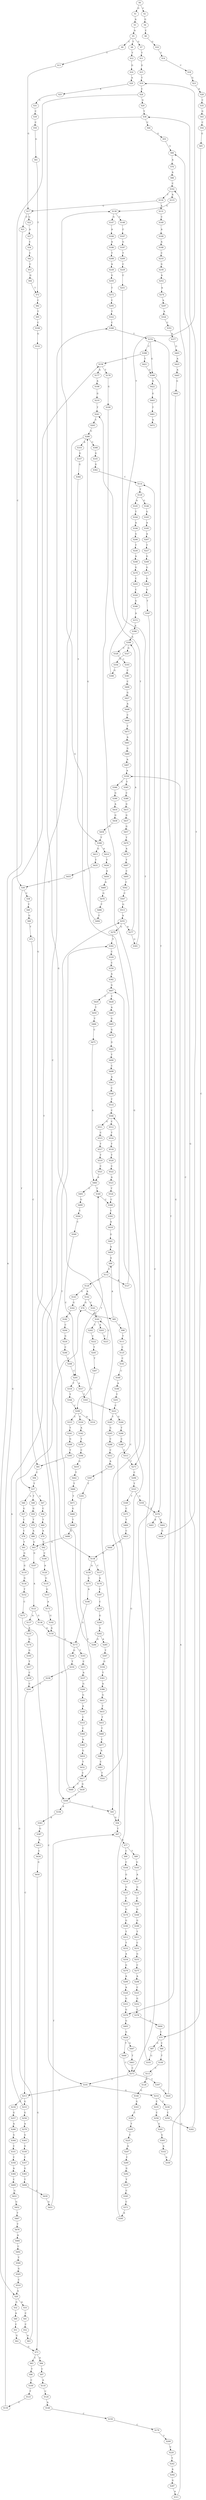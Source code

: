 strict digraph  {
	S0 -> S1 [ label = G ];
	S0 -> S2 [ label = C ];
	S1 -> S3 [ label = A ];
	S2 -> S4 [ label = G ];
	S3 -> S5 [ label = A ];
	S4 -> S6 [ label = C ];
	S5 -> S7 [ label = G ];
	S5 -> S8 [ label = T ];
	S5 -> S9 [ label = C ];
	S6 -> S10 [ label = G ];
	S7 -> S11 [ label = T ];
	S8 -> S12 [ label = T ];
	S9 -> S13 [ label = T ];
	S10 -> S14 [ label = T ];
	S11 -> S15 [ label = G ];
	S12 -> S16 [ label = G ];
	S13 -> S17 [ label = G ];
	S14 -> S18 [ label = C ];
	S15 -> S19 [ label = T ];
	S16 -> S20 [ label = A ];
	S17 -> S21 [ label = C ];
	S17 -> S22 [ label = G ];
	S18 -> S23 [ label = G ];
	S19 -> S24 [ label = C ];
	S20 -> S25 [ label = A ];
	S21 -> S26 [ label = A ];
	S22 -> S27 [ label = A ];
	S23 -> S28 [ label = A ];
	S24 -> S29 [ label = G ];
	S24 -> S30 [ label = C ];
	S25 -> S31 [ label = C ];
	S26 -> S32 [ label = G ];
	S26 -> S33 [ label = A ];
	S27 -> S34 [ label = C ];
	S28 -> S35 [ label = C ];
	S29 -> S36 [ label = T ];
	S30 -> S37 [ label = T ];
	S30 -> S38 [ label = C ];
	S31 -> S39 [ label = C ];
	S32 -> S40 [ label = A ];
	S33 -> S41 [ label = C ];
	S34 -> S42 [ label = C ];
	S35 -> S43 [ label = G ];
	S36 -> S44 [ label = C ];
	S36 -> S45 [ label = G ];
	S37 -> S46 [ label = G ];
	S37 -> S47 [ label = A ];
	S37 -> S48 [ label = T ];
	S38 -> S49 [ label = T ];
	S39 -> S50 [ label = C ];
	S40 -> S51 [ label = C ];
	S41 -> S52 [ label = C ];
	S42 -> S53 [ label = C ];
	S43 -> S54 [ label = C ];
	S44 -> S55 [ label = G ];
	S45 -> S56 [ label = G ];
	S46 -> S57 [ label = G ];
	S47 -> S58 [ label = C ];
	S48 -> S59 [ label = G ];
	S49 -> S60 [ label = G ];
	S50 -> S61 [ label = G ];
	S51 -> S62 [ label = G ];
	S52 -> S63 [ label = A ];
	S53 -> S64 [ label = G ];
	S54 -> S65 [ label = G ];
	S55 -> S66 [ label = G ];
	S56 -> S67 [ label = T ];
	S57 -> S68 [ label = C ];
	S58 -> S69 [ label = T ];
	S59 -> S70 [ label = T ];
	S60 -> S71 [ label = T ];
	S61 -> S72 [ label = T ];
	S62 -> S73 [ label = G ];
	S63 -> S74 [ label = G ];
	S64 -> S72 [ label = T ];
	S65 -> S75 [ label = C ];
	S66 -> S76 [ label = A ];
	S67 -> S77 [ label = A ];
	S68 -> S78 [ label = C ];
	S69 -> S79 [ label = A ];
	S70 -> S80 [ label = A ];
	S71 -> S81 [ label = C ];
	S72 -> S82 [ label = C ];
	S73 -> S83 [ label = C ];
	S73 -> S84 [ label = A ];
	S74 -> S85 [ label = A ];
	S75 -> S86 [ label = C ];
	S75 -> S87 [ label = G ];
	S76 -> S88 [ label = A ];
	S77 -> S89 [ label = T ];
	S77 -> S90 [ label = C ];
	S78 -> S91 [ label = T ];
	S79 -> S92 [ label = C ];
	S80 -> S93 [ label = G ];
	S81 -> S94 [ label = C ];
	S82 -> S95 [ label = T ];
	S83 -> S96 [ label = T ];
	S84 -> S97 [ label = C ];
	S85 -> S98 [ label = C ];
	S85 -> S99 [ label = A ];
	S86 -> S100 [ label = T ];
	S87 -> S101 [ label = G ];
	S88 -> S102 [ label = C ];
	S89 -> S103 [ label = G ];
	S90 -> S104 [ label = C ];
	S91 -> S105 [ label = G ];
	S92 -> S106 [ label = C ];
	S93 -> S107 [ label = G ];
	S94 -> S37 [ label = T ];
	S95 -> S108 [ label = C ];
	S96 -> S109 [ label = C ];
	S97 -> S110 [ label = A ];
	S98 -> S111 [ label = T ];
	S99 -> S112 [ label = C ];
	S100 -> S113 [ label = C ];
	S101 -> S114 [ label = C ];
	S102 -> S115 [ label = A ];
	S102 -> S116 [ label = T ];
	S103 -> S117 [ label = A ];
	S104 -> S118 [ label = G ];
	S105 -> S119 [ label = G ];
	S106 -> S120 [ label = A ];
	S107 -> S121 [ label = A ];
	S108 -> S122 [ label = G ];
	S109 -> S123 [ label = T ];
	S110 -> S124 [ label = C ];
	S111 -> S125 [ label = C ];
	S112 -> S126 [ label = C ];
	S112 -> S127 [ label = A ];
	S113 -> S128 [ label = G ];
	S114 -> S129 [ label = T ];
	S115 -> S130 [ label = G ];
	S116 -> S17 [ label = G ];
	S116 -> S131 [ label = A ];
	S117 -> S132 [ label = G ];
	S118 -> S133 [ label = G ];
	S119 -> S134 [ label = G ];
	S120 -> S135 [ label = G ];
	S121 -> S136 [ label = G ];
	S121 -> S137 [ label = A ];
	S122 -> S138 [ label = G ];
	S123 -> S139 [ label = C ];
	S124 -> S140 [ label = A ];
	S125 -> S141 [ label = C ];
	S126 -> S142 [ label = A ];
	S126 -> S143 [ label = G ];
	S127 -> S130 [ label = G ];
	S128 -> S144 [ label = G ];
	S129 -> S145 [ label = A ];
	S129 -> S146 [ label = G ];
	S130 -> S147 [ label = G ];
	S130 -> S148 [ label = C ];
	S131 -> S149 [ label = C ];
	S132 -> S150 [ label = C ];
	S133 -> S151 [ label = T ];
	S134 -> S152 [ label = T ];
	S135 -> S153 [ label = G ];
	S136 -> S154 [ label = A ];
	S137 -> S155 [ label = A ];
	S138 -> S156 [ label = A ];
	S138 -> S157 [ label = C ];
	S139 -> S158 [ label = G ];
	S140 -> S159 [ label = C ];
	S141 -> S160 [ label = C ];
	S142 -> S74 [ label = G ];
	S142 -> S161 [ label = C ];
	S143 -> S162 [ label = G ];
	S144 -> S163 [ label = G ];
	S145 -> S164 [ label = T ];
	S146 -> S165 [ label = G ];
	S147 -> S166 [ label = A ];
	S148 -> S167 [ label = C ];
	S149 -> S168 [ label = A ];
	S150 -> S169 [ label = G ];
	S151 -> S170 [ label = G ];
	S152 -> S171 [ label = C ];
	S153 -> S172 [ label = A ];
	S154 -> S173 [ label = G ];
	S155 -> S174 [ label = G ];
	S156 -> S175 [ label = G ];
	S157 -> S176 [ label = A ];
	S158 -> S177 [ label = A ];
	S158 -> S178 [ label = T ];
	S159 -> S179 [ label = C ];
	S160 -> S180 [ label = A ];
	S161 -> S181 [ label = C ];
	S162 -> S182 [ label = A ];
	S163 -> S183 [ label = C ];
	S164 -> S184 [ label = A ];
	S165 -> S185 [ label = A ];
	S166 -> S186 [ label = A ];
	S167 -> S187 [ label = G ];
	S168 -> S188 [ label = A ];
	S169 -> S189 [ label = G ];
	S170 -> S190 [ label = G ];
	S171 -> S191 [ label = C ];
	S172 -> S192 [ label = G ];
	S173 -> S193 [ label = T ];
	S173 -> S194 [ label = G ];
	S174 -> S195 [ label = G ];
	S175 -> S196 [ label = A ];
	S176 -> S197 [ label = C ];
	S177 -> S198 [ label = A ];
	S178 -> S199 [ label = G ];
	S179 -> S200 [ label = T ];
	S180 -> S201 [ label = T ];
	S181 -> S202 [ label = C ];
	S181 -> S203 [ label = A ];
	S182 -> S204 [ label = C ];
	S183 -> S205 [ label = T ];
	S184 -> S206 [ label = G ];
	S185 -> S207 [ label = A ];
	S186 -> S208 [ label = T ];
	S187 -> S209 [ label = T ];
	S188 -> S210 [ label = C ];
	S189 -> S211 [ label = T ];
	S190 -> S212 [ label = T ];
	S191 -> S213 [ label = C ];
	S191 -> S214 [ label = G ];
	S192 -> S154 [ label = A ];
	S193 -> S215 [ label = C ];
	S194 -> S216 [ label = T ];
	S195 -> S217 [ label = T ];
	S196 -> S173 [ label = G ];
	S197 -> S218 [ label = C ];
	S198 -> S219 [ label = G ];
	S199 -> S56 [ label = G ];
	S200 -> S220 [ label = C ];
	S201 -> S221 [ label = C ];
	S202 -> S222 [ label = C ];
	S203 -> S223 [ label = C ];
	S204 -> S224 [ label = G ];
	S205 -> S225 [ label = C ];
	S206 -> S226 [ label = T ];
	S207 -> S227 [ label = T ];
	S208 -> S228 [ label = A ];
	S209 -> S229 [ label = C ];
	S210 -> S230 [ label = G ];
	S211 -> S231 [ label = C ];
	S212 -> S232 [ label = T ];
	S213 -> S233 [ label = G ];
	S213 -> S234 [ label = A ];
	S214 -> S235 [ label = C ];
	S214 -> S236 [ label = T ];
	S215 -> S237 [ label = A ];
	S216 -> S238 [ label = C ];
	S217 -> S239 [ label = C ];
	S218 -> S240 [ label = G ];
	S219 -> S241 [ label = T ];
	S220 -> S242 [ label = T ];
	S221 -> S243 [ label = T ];
	S221 -> S244 [ label = G ];
	S222 -> S245 [ label = T ];
	S223 -> S181 [ label = C ];
	S224 -> S246 [ label = C ];
	S225 -> S247 [ label = A ];
	S226 -> S248 [ label = A ];
	S227 -> S249 [ label = G ];
	S228 -> S250 [ label = G ];
	S229 -> S251 [ label = C ];
	S230 -> S252 [ label = A ];
	S231 -> S253 [ label = G ];
	S232 -> S254 [ label = A ];
	S233 -> S255 [ label = A ];
	S233 -> S256 [ label = G ];
	S234 -> S257 [ label = G ];
	S235 -> S258 [ label = C ];
	S236 -> S259 [ label = C ];
	S237 -> S260 [ label = G ];
	S238 -> S261 [ label = C ];
	S239 -> S261 [ label = C ];
	S240 -> S262 [ label = A ];
	S241 -> S263 [ label = C ];
	S242 -> S264 [ label = A ];
	S243 -> S265 [ label = G ];
	S244 -> S266 [ label = T ];
	S245 -> S267 [ label = T ];
	S246 -> S268 [ label = C ];
	S247 -> S269 [ label = C ];
	S248 -> S270 [ label = G ];
	S249 -> S271 [ label = G ];
	S250 -> S272 [ label = T ];
	S251 -> S273 [ label = T ];
	S252 -> S274 [ label = A ];
	S253 -> S275 [ label = C ];
	S254 -> S276 [ label = G ];
	S255 -> S277 [ label = A ];
	S255 -> S278 [ label = G ];
	S256 -> S279 [ label = A ];
	S257 -> S280 [ label = A ];
	S258 -> S281 [ label = G ];
	S259 -> S282 [ label = G ];
	S260 -> S283 [ label = G ];
	S261 -> S213 [ label = C ];
	S262 -> S284 [ label = G ];
	S262 -> S285 [ label = A ];
	S263 -> S286 [ label = G ];
	S264 -> S287 [ label = G ];
	S265 -> S288 [ label = C ];
	S266 -> S289 [ label = C ];
	S267 -> S290 [ label = C ];
	S268 -> S291 [ label = C ];
	S269 -> S292 [ label = G ];
	S270 -> S293 [ label = C ];
	S271 -> S294 [ label = G ];
	S272 -> S295 [ label = C ];
	S273 -> S296 [ label = C ];
	S274 -> S297 [ label = A ];
	S275 -> S298 [ label = A ];
	S276 -> S299 [ label = A ];
	S277 -> S300 [ label = A ];
	S277 -> S301 [ label = G ];
	S278 -> S302 [ label = T ];
	S279 -> S303 [ label = G ];
	S280 -> S304 [ label = G ];
	S281 -> S305 [ label = G ];
	S282 -> S66 [ label = G ];
	S283 -> S306 [ label = A ];
	S284 -> S302 [ label = T ];
	S285 -> S307 [ label = T ];
	S286 -> S308 [ label = C ];
	S286 -> S309 [ label = T ];
	S286 -> S310 [ label = A ];
	S287 -> S311 [ label = A ];
	S288 -> S312 [ label = C ];
	S289 -> S313 [ label = C ];
	S290 -> S314 [ label = A ];
	S290 -> S315 [ label = C ];
	S290 -> S316 [ label = G ];
	S291 -> S317 [ label = A ];
	S291 -> S318 [ label = T ];
	S292 -> S319 [ label = T ];
	S293 -> S320 [ label = C ];
	S294 -> S321 [ label = G ];
	S295 -> S322 [ label = T ];
	S296 -> S323 [ label = T ];
	S297 -> S324 [ label = A ];
	S298 -> S325 [ label = C ];
	S299 -> S326 [ label = A ];
	S300 -> S327 [ label = G ];
	S300 -> S328 [ label = C ];
	S301 -> S241 [ label = T ];
	S302 -> S329 [ label = C ];
	S303 -> S330 [ label = G ];
	S304 -> S331 [ label = C ];
	S305 -> S332 [ label = A ];
	S306 -> S333 [ label = C ];
	S307 -> S334 [ label = G ];
	S308 -> S335 [ label = G ];
	S309 -> S336 [ label = A ];
	S309 -> S45 [ label = G ];
	S310 -> S337 [ label = G ];
	S311 -> S338 [ label = A ];
	S312 -> S339 [ label = A ];
	S313 -> S273 [ label = T ];
	S314 -> S340 [ label = T ];
	S315 -> S341 [ label = T ];
	S316 -> S342 [ label = A ];
	S317 -> S343 [ label = T ];
	S318 -> S344 [ label = T ];
	S319 -> S345 [ label = C ];
	S320 -> S346 [ label = G ];
	S321 -> S347 [ label = T ];
	S322 -> S348 [ label = C ];
	S323 -> S349 [ label = T ];
	S323 -> S350 [ label = G ];
	S324 -> S351 [ label = C ];
	S325 -> S352 [ label = G ];
	S326 -> S353 [ label = G ];
	S327 -> S354 [ label = T ];
	S328 -> S355 [ label = C ];
	S329 -> S356 [ label = C ];
	S330 -> S357 [ label = C ];
	S331 -> S358 [ label = C ];
	S332 -> S359 [ label = A ];
	S333 -> S360 [ label = C ];
	S334 -> S361 [ label = T ];
	S335 -> S362 [ label = G ];
	S336 -> S363 [ label = A ];
	S337 -> S364 [ label = G ];
	S338 -> S365 [ label = T ];
	S338 -> S366 [ label = C ];
	S339 -> S367 [ label = G ];
	S340 -> S368 [ label = C ];
	S341 -> S369 [ label = G ];
	S342 -> S370 [ label = T ];
	S343 -> S221 [ label = C ];
	S344 -> S290 [ label = C ];
	S345 -> S371 [ label = C ];
	S346 -> S372 [ label = A ];
	S347 -> S373 [ label = C ];
	S348 -> S374 [ label = T ];
	S349 -> S375 [ label = C ];
	S350 -> S376 [ label = T ];
	S351 -> S377 [ label = A ];
	S352 -> S378 [ label = C ];
	S353 -> S379 [ label = G ];
	S354 -> S380 [ label = G ];
	S355 -> S381 [ label = C ];
	S356 -> S382 [ label = A ];
	S357 -> S383 [ label = G ];
	S358 -> S384 [ label = A ];
	S359 -> S102 [ label = C ];
	S360 -> S385 [ label = A ];
	S361 -> S386 [ label = A ];
	S362 -> S114 [ label = C ];
	S363 -> S387 [ label = G ];
	S364 -> S388 [ label = T ];
	S365 -> S389 [ label = C ];
	S366 -> S390 [ label = G ];
	S367 -> S391 [ label = T ];
	S368 -> S392 [ label = C ];
	S369 -> S393 [ label = T ];
	S370 -> S394 [ label = C ];
	S371 -> S395 [ label = A ];
	S372 -> S396 [ label = A ];
	S373 -> S191 [ label = C ];
	S373 -> S397 [ label = T ];
	S374 -> S398 [ label = C ];
	S374 -> S399 [ label = G ];
	S375 -> S400 [ label = T ];
	S376 -> S401 [ label = A ];
	S376 -> S402 [ label = C ];
	S377 -> S403 [ label = G ];
	S378 -> S404 [ label = G ];
	S379 -> S405 [ label = G ];
	S380 -> S19 [ label = T ];
	S381 -> S406 [ label = C ];
	S382 -> S407 [ label = G ];
	S383 -> S408 [ label = T ];
	S384 -> S409 [ label = C ];
	S385 -> S410 [ label = G ];
	S386 -> S411 [ label = G ];
	S387 -> S412 [ label = A ];
	S388 -> S413 [ label = G ];
	S388 -> S414 [ label = A ];
	S389 -> S415 [ label = G ];
	S390 -> S416 [ label = A ];
	S391 -> S417 [ label = C ];
	S392 -> S418 [ label = A ];
	S393 -> S81 [ label = C ];
	S394 -> S419 [ label = G ];
	S395 -> S407 [ label = G ];
	S396 -> S300 [ label = A ];
	S397 -> S420 [ label = C ];
	S398 -> S421 [ label = T ];
	S398 -> S158 [ label = G ];
	S399 -> S422 [ label = A ];
	S399 -> S376 [ label = T ];
	S400 -> S423 [ label = C ];
	S402 -> S424 [ label = G ];
	S403 -> S425 [ label = A ];
	S404 -> S75 [ label = C ];
	S405 -> S426 [ label = G ];
	S406 -> S427 [ label = G ];
	S407 -> S428 [ label = T ];
	S407 -> S429 [ label = C ];
	S408 -> S430 [ label = G ];
	S409 -> S431 [ label = G ];
	S410 -> S432 [ label = T ];
	S411 -> S433 [ label = T ];
	S412 -> S434 [ label = C ];
	S413 -> S435 [ label = T ];
	S414 -> S436 [ label = T ];
	S415 -> S437 [ label = G ];
	S416 -> S438 [ label = G ];
	S417 -> S439 [ label = G ];
	S417 -> S440 [ label = T ];
	S418 -> S441 [ label = G ];
	S419 -> S442 [ label = T ];
	S420 -> S374 [ label = T ];
	S421 -> S399 [ label = G ];
	S422 -> S443 [ label = G ];
	S423 -> S444 [ label = G ];
	S424 -> S36 [ label = T ];
	S425 -> S445 [ label = A ];
	S426 -> S446 [ label = T ];
	S426 -> S447 [ label = G ];
	S427 -> S448 [ label = A ];
	S428 -> S449 [ label = A ];
	S429 -> S450 [ label = T ];
	S430 -> S451 [ label = G ];
	S431 -> S452 [ label = G ];
	S432 -> S417 [ label = C ];
	S433 -> S453 [ label = T ];
	S434 -> S454 [ label = G ];
	S435 -> S455 [ label = C ];
	S436 -> S456 [ label = A ];
	S437 -> S457 [ label = G ];
	S438 -> S458 [ label = G ];
	S439 -> S309 [ label = T ];
	S440 -> S348 [ label = C ];
	S441 -> S459 [ label = A ];
	S442 -> S460 [ label = T ];
	S443 -> S461 [ label = T ];
	S444 -> S138 [ label = G ];
	S445 -> S462 [ label = G ];
	S446 -> S373 [ label = C ];
	S447 -> S463 [ label = T ];
	S448 -> S464 [ label = C ];
	S449 -> S465 [ label = G ];
	S450 -> S466 [ label = T ];
	S451 -> S67 [ label = T ];
	S452 -> S467 [ label = T ];
	S453 -> S468 [ label = T ];
	S454 -> S73 [ label = G ];
	S455 -> S30 [ label = C ];
	S456 -> S469 [ label = A ];
	S457 -> S470 [ label = T ];
	S458 -> S388 [ label = T ];
	S459 -> S99 [ label = A ];
	S460 -> S471 [ label = T ];
	S461 -> S472 [ label = A ];
	S462 -> S379 [ label = G ];
	S463 -> S373 [ label = C ];
	S464 -> S473 [ label = T ];
	S465 -> S474 [ label = G ];
	S466 -> S475 [ label = C ];
	S467 -> S476 [ label = T ];
	S468 -> S477 [ label = C ];
	S469 -> S478 [ label = G ];
	S470 -> S479 [ label = A ];
	S471 -> S480 [ label = G ];
	S473 -> S481 [ label = A ];
	S474 -> S482 [ label = G ];
	S475 -> S483 [ label = A ];
	S476 -> S484 [ label = A ];
	S477 -> S485 [ label = A ];
	S478 -> S486 [ label = T ];
	S479 -> S487 [ label = T ];
	S480 -> S488 [ label = T ];
	S481 -> S489 [ label = G ];
	S482 -> S490 [ label = T ];
	S483 -> S340 [ label = T ];
	S483 -> S491 [ label = C ];
	S484 -> S492 [ label = C ];
	S485 -> S493 [ label = C ];
	S486 -> S494 [ label = C ];
	S487 -> S495 [ label = C ];
	S488 -> S496 [ label = A ];
	S489 -> S497 [ label = A ];
	S490 -> S498 [ label = C ];
	S491 -> S499 [ label = G ];
	S492 -> S500 [ label = T ];
	S493 -> S501 [ label = T ];
	S494 -> S286 [ label = G ];
	S495 -> S502 [ label = C ];
	S496 -> S93 [ label = G ];
	S497 -> S338 [ label = A ];
	S498 -> S503 [ label = A ];
	S499 -> S504 [ label = C ];
	S500 -> S505 [ label = G ];
	S501 -> S506 [ label = C ];
	S502 -> S507 [ label = C ];
	S503 -> S508 [ label = C ];
	S504 -> S509 [ label = C ];
	S505 -> S510 [ label = C ];
	S506 -> S511 [ label = G ];
	S506 -> S512 [ label = C ];
	S507 -> S513 [ label = G ];
	S508 -> S514 [ label = T ];
	S509 -> S291 [ label = C ];
	S510 -> S26 [ label = A ];
	S511 -> S515 [ label = C ];
	S512 -> S516 [ label = T ];
	S513 -> S255 [ label = A ];
	S514 -> S506 [ label = C ];
	S515 -> S517 [ label = T ];
	S516 -> S518 [ label = T ];
	S517 -> S519 [ label = T ];
	S518 -> S520 [ label = T ];
	S519 -> S521 [ label = C ];
	S520 -> S522 [ label = C ];
	S521 -> S483 [ label = A ];
	S522 -> S523 [ label = A ];
	S523 -> S524 [ label = T ];
	S524 -> S368 [ label = C ];
}
